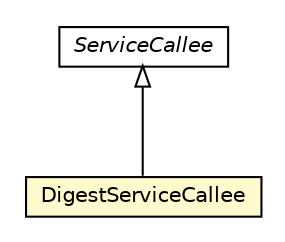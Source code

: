 #!/usr/local/bin/dot
#
# Class diagram 
# Generated by UMLGraph version R5_6-24-gf6e263 (http://www.umlgraph.org/)
#

digraph G {
	edge [fontname="Helvetica",fontsize=10,labelfontname="Helvetica",labelfontsize=10];
	node [fontname="Helvetica",fontsize=10,shape=plaintext];
	nodesep=0.25;
	ranksep=0.5;
	// org.universAAL.middleware.service.ServiceCallee
	c3597452 [label=<<table title="org.universAAL.middleware.service.ServiceCallee" border="0" cellborder="1" cellspacing="0" cellpadding="2" port="p" href="../../../middleware/service/ServiceCallee.html">
		<tr><td><table border="0" cellspacing="0" cellpadding="1">
<tr><td align="center" balign="center"><font face="Helvetica-Oblique"> ServiceCallee </font></td></tr>
		</table></td></tr>
		</table>>, URL="../../../middleware/service/ServiceCallee.html", fontname="Helvetica", fontcolor="black", fontsize=10.0];
	// org.universAAL.security.cryptographic.services.DigestServiceCallee
	c3598986 [label=<<table title="org.universAAL.security.cryptographic.services.DigestServiceCallee" border="0" cellborder="1" cellspacing="0" cellpadding="2" port="p" bgcolor="lemonChiffon" href="./DigestServiceCallee.html">
		<tr><td><table border="0" cellspacing="0" cellpadding="1">
<tr><td align="center" balign="center"> DigestServiceCallee </td></tr>
		</table></td></tr>
		</table>>, URL="./DigestServiceCallee.html", fontname="Helvetica", fontcolor="black", fontsize=10.0];
	//org.universAAL.security.cryptographic.services.DigestServiceCallee extends org.universAAL.middleware.service.ServiceCallee
	c3597452:p -> c3598986:p [dir=back,arrowtail=empty];
}

